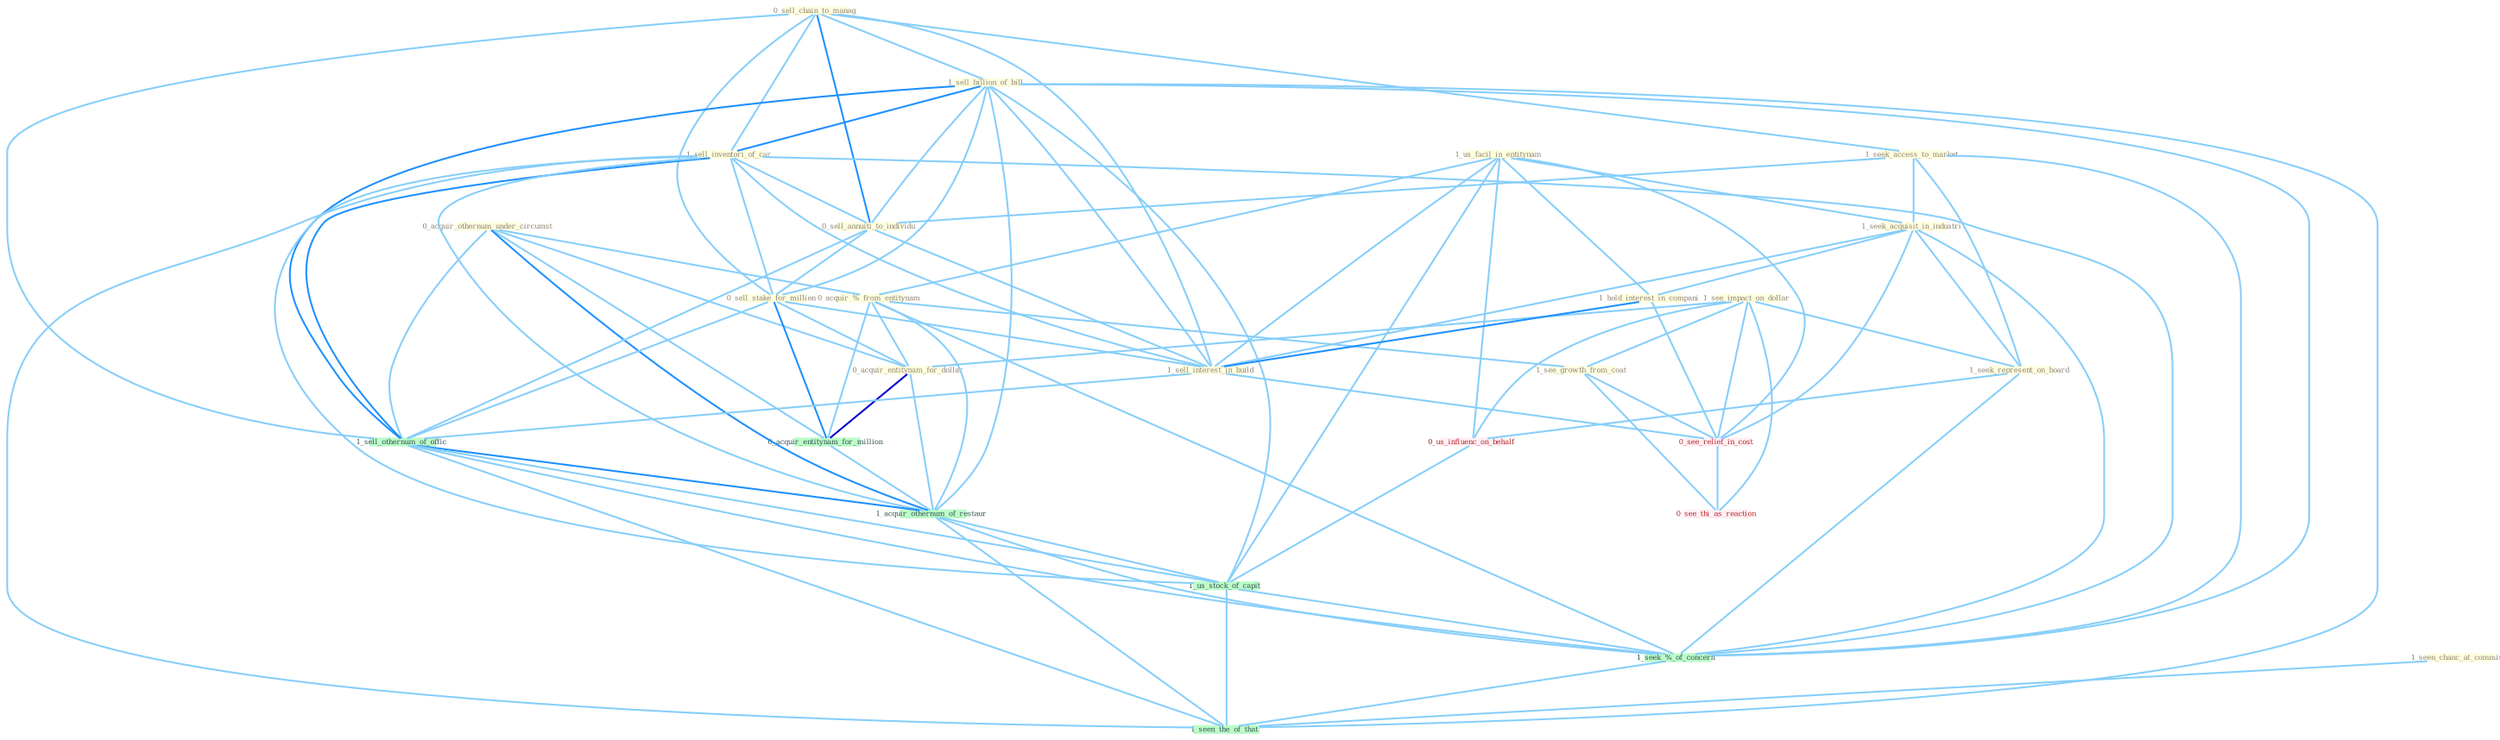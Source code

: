Graph G{ 
    node
    [shape=polygon,style=filled,width=.5,height=.06,color="#BDFCC9",fixedsize=true,fontsize=4,
    fontcolor="#2f4f4f"];
    {node
    [color="#ffffe0", fontcolor="#8b7d6b"] "0_sell_chain_to_manag " "1_seek_access_to_market " "1_seen_chanc_at_commiss " "0_acquir_othernum_under_circumst " "1_sell_billion_of_bill " "1_sell_inventori_of_car " "1_us_facil_in_entitynam " "0_acquir_%_from_entitynam " "0_sell_annuiti_to_individu " "1_see_impact_on_dollar " "0_sell_stake_for_million " "1_seek_acquisit_in_industri " "1_see_growth_from_coat " "1_seek_represent_on_board " "1_hold_interest_in_compani " "0_acquir_entitynam_for_dollar " "1_sell_interest_in_build "}
{node [color="#fff0f5", fontcolor="#b22222"] "0_us_influenc_on_behalf " "0_see_relief_in_cost " "0_see_thi_as_reaction "}
edge [color="#B0E2FF"];

	"0_sell_chain_to_manag " -- "1_seek_access_to_market " [w="1", color="#87cefa" ];
	"0_sell_chain_to_manag " -- "1_sell_billion_of_bill " [w="1", color="#87cefa" ];
	"0_sell_chain_to_manag " -- "1_sell_inventori_of_car " [w="1", color="#87cefa" ];
	"0_sell_chain_to_manag " -- "0_sell_annuiti_to_individu " [w="2", color="#1e90ff" , len=0.8];
	"0_sell_chain_to_manag " -- "0_sell_stake_for_million " [w="1", color="#87cefa" ];
	"0_sell_chain_to_manag " -- "1_sell_interest_in_build " [w="1", color="#87cefa" ];
	"0_sell_chain_to_manag " -- "1_sell_othernum_of_offic " [w="1", color="#87cefa" ];
	"1_seek_access_to_market " -- "0_sell_annuiti_to_individu " [w="1", color="#87cefa" ];
	"1_seek_access_to_market " -- "1_seek_acquisit_in_industri " [w="1", color="#87cefa" ];
	"1_seek_access_to_market " -- "1_seek_represent_on_board " [w="1", color="#87cefa" ];
	"1_seek_access_to_market " -- "1_seek_%_of_concern " [w="1", color="#87cefa" ];
	"1_seen_chanc_at_commiss " -- "1_seen_the_of_that " [w="1", color="#87cefa" ];
	"0_acquir_othernum_under_circumst " -- "0_acquir_%_from_entitynam " [w="1", color="#87cefa" ];
	"0_acquir_othernum_under_circumst " -- "0_acquir_entitynam_for_dollar " [w="1", color="#87cefa" ];
	"0_acquir_othernum_under_circumst " -- "0_acquir_entitynam_for_million " [w="1", color="#87cefa" ];
	"0_acquir_othernum_under_circumst " -- "1_sell_othernum_of_offic " [w="1", color="#87cefa" ];
	"0_acquir_othernum_under_circumst " -- "1_acquir_othernum_of_restaur " [w="2", color="#1e90ff" , len=0.8];
	"1_sell_billion_of_bill " -- "1_sell_inventori_of_car " [w="2", color="#1e90ff" , len=0.8];
	"1_sell_billion_of_bill " -- "0_sell_annuiti_to_individu " [w="1", color="#87cefa" ];
	"1_sell_billion_of_bill " -- "0_sell_stake_for_million " [w="1", color="#87cefa" ];
	"1_sell_billion_of_bill " -- "1_sell_interest_in_build " [w="1", color="#87cefa" ];
	"1_sell_billion_of_bill " -- "1_sell_othernum_of_offic " [w="2", color="#1e90ff" , len=0.8];
	"1_sell_billion_of_bill " -- "1_acquir_othernum_of_restaur " [w="1", color="#87cefa" ];
	"1_sell_billion_of_bill " -- "1_us_stock_of_capit " [w="1", color="#87cefa" ];
	"1_sell_billion_of_bill " -- "1_seek_%_of_concern " [w="1", color="#87cefa" ];
	"1_sell_billion_of_bill " -- "1_seen_the_of_that " [w="1", color="#87cefa" ];
	"1_sell_inventori_of_car " -- "0_sell_annuiti_to_individu " [w="1", color="#87cefa" ];
	"1_sell_inventori_of_car " -- "0_sell_stake_for_million " [w="1", color="#87cefa" ];
	"1_sell_inventori_of_car " -- "1_sell_interest_in_build " [w="1", color="#87cefa" ];
	"1_sell_inventori_of_car " -- "1_sell_othernum_of_offic " [w="2", color="#1e90ff" , len=0.8];
	"1_sell_inventori_of_car " -- "1_acquir_othernum_of_restaur " [w="1", color="#87cefa" ];
	"1_sell_inventori_of_car " -- "1_us_stock_of_capit " [w="1", color="#87cefa" ];
	"1_sell_inventori_of_car " -- "1_seek_%_of_concern " [w="1", color="#87cefa" ];
	"1_sell_inventori_of_car " -- "1_seen_the_of_that " [w="1", color="#87cefa" ];
	"1_us_facil_in_entitynam " -- "0_acquir_%_from_entitynam " [w="1", color="#87cefa" ];
	"1_us_facil_in_entitynam " -- "1_seek_acquisit_in_industri " [w="1", color="#87cefa" ];
	"1_us_facil_in_entitynam " -- "1_hold_interest_in_compani " [w="1", color="#87cefa" ];
	"1_us_facil_in_entitynam " -- "1_sell_interest_in_build " [w="1", color="#87cefa" ];
	"1_us_facil_in_entitynam " -- "0_us_influenc_on_behalf " [w="1", color="#87cefa" ];
	"1_us_facil_in_entitynam " -- "0_see_relief_in_cost " [w="1", color="#87cefa" ];
	"1_us_facil_in_entitynam " -- "1_us_stock_of_capit " [w="1", color="#87cefa" ];
	"0_acquir_%_from_entitynam " -- "1_see_growth_from_coat " [w="1", color="#87cefa" ];
	"0_acquir_%_from_entitynam " -- "0_acquir_entitynam_for_dollar " [w="1", color="#87cefa" ];
	"0_acquir_%_from_entitynam " -- "0_acquir_entitynam_for_million " [w="1", color="#87cefa" ];
	"0_acquir_%_from_entitynam " -- "1_acquir_othernum_of_restaur " [w="1", color="#87cefa" ];
	"0_acquir_%_from_entitynam " -- "1_seek_%_of_concern " [w="1", color="#87cefa" ];
	"0_sell_annuiti_to_individu " -- "0_sell_stake_for_million " [w="1", color="#87cefa" ];
	"0_sell_annuiti_to_individu " -- "1_sell_interest_in_build " [w="1", color="#87cefa" ];
	"0_sell_annuiti_to_individu " -- "1_sell_othernum_of_offic " [w="1", color="#87cefa" ];
	"1_see_impact_on_dollar " -- "1_see_growth_from_coat " [w="1", color="#87cefa" ];
	"1_see_impact_on_dollar " -- "1_seek_represent_on_board " [w="1", color="#87cefa" ];
	"1_see_impact_on_dollar " -- "0_acquir_entitynam_for_dollar " [w="1", color="#87cefa" ];
	"1_see_impact_on_dollar " -- "0_us_influenc_on_behalf " [w="1", color="#87cefa" ];
	"1_see_impact_on_dollar " -- "0_see_relief_in_cost " [w="1", color="#87cefa" ];
	"1_see_impact_on_dollar " -- "0_see_thi_as_reaction " [w="1", color="#87cefa" ];
	"0_sell_stake_for_million " -- "0_acquir_entitynam_for_dollar " [w="1", color="#87cefa" ];
	"0_sell_stake_for_million " -- "1_sell_interest_in_build " [w="1", color="#87cefa" ];
	"0_sell_stake_for_million " -- "0_acquir_entitynam_for_million " [w="2", color="#1e90ff" , len=0.8];
	"0_sell_stake_for_million " -- "1_sell_othernum_of_offic " [w="1", color="#87cefa" ];
	"1_seek_acquisit_in_industri " -- "1_seek_represent_on_board " [w="1", color="#87cefa" ];
	"1_seek_acquisit_in_industri " -- "1_hold_interest_in_compani " [w="1", color="#87cefa" ];
	"1_seek_acquisit_in_industri " -- "1_sell_interest_in_build " [w="1", color="#87cefa" ];
	"1_seek_acquisit_in_industri " -- "0_see_relief_in_cost " [w="1", color="#87cefa" ];
	"1_seek_acquisit_in_industri " -- "1_seek_%_of_concern " [w="1", color="#87cefa" ];
	"1_see_growth_from_coat " -- "0_see_relief_in_cost " [w="1", color="#87cefa" ];
	"1_see_growth_from_coat " -- "0_see_thi_as_reaction " [w="1", color="#87cefa" ];
	"1_seek_represent_on_board " -- "0_us_influenc_on_behalf " [w="1", color="#87cefa" ];
	"1_seek_represent_on_board " -- "1_seek_%_of_concern " [w="1", color="#87cefa" ];
	"1_hold_interest_in_compani " -- "1_sell_interest_in_build " [w="2", color="#1e90ff" , len=0.8];
	"1_hold_interest_in_compani " -- "0_see_relief_in_cost " [w="1", color="#87cefa" ];
	"0_acquir_entitynam_for_dollar " -- "0_acquir_entitynam_for_million " [w="3", color="#0000cd" , len=0.6];
	"0_acquir_entitynam_for_dollar " -- "1_acquir_othernum_of_restaur " [w="1", color="#87cefa" ];
	"1_sell_interest_in_build " -- "1_sell_othernum_of_offic " [w="1", color="#87cefa" ];
	"1_sell_interest_in_build " -- "0_see_relief_in_cost " [w="1", color="#87cefa" ];
	"0_acquir_entitynam_for_million " -- "1_acquir_othernum_of_restaur " [w="1", color="#87cefa" ];
	"1_sell_othernum_of_offic " -- "1_acquir_othernum_of_restaur " [w="2", color="#1e90ff" , len=0.8];
	"1_sell_othernum_of_offic " -- "1_us_stock_of_capit " [w="1", color="#87cefa" ];
	"1_sell_othernum_of_offic " -- "1_seek_%_of_concern " [w="1", color="#87cefa" ];
	"1_sell_othernum_of_offic " -- "1_seen_the_of_that " [w="1", color="#87cefa" ];
	"0_us_influenc_on_behalf " -- "1_us_stock_of_capit " [w="1", color="#87cefa" ];
	"0_see_relief_in_cost " -- "0_see_thi_as_reaction " [w="1", color="#87cefa" ];
	"1_acquir_othernum_of_restaur " -- "1_us_stock_of_capit " [w="1", color="#87cefa" ];
	"1_acquir_othernum_of_restaur " -- "1_seek_%_of_concern " [w="1", color="#87cefa" ];
	"1_acquir_othernum_of_restaur " -- "1_seen_the_of_that " [w="1", color="#87cefa" ];
	"1_us_stock_of_capit " -- "1_seek_%_of_concern " [w="1", color="#87cefa" ];
	"1_us_stock_of_capit " -- "1_seen_the_of_that " [w="1", color="#87cefa" ];
	"1_seek_%_of_concern " -- "1_seen_the_of_that " [w="1", color="#87cefa" ];
}